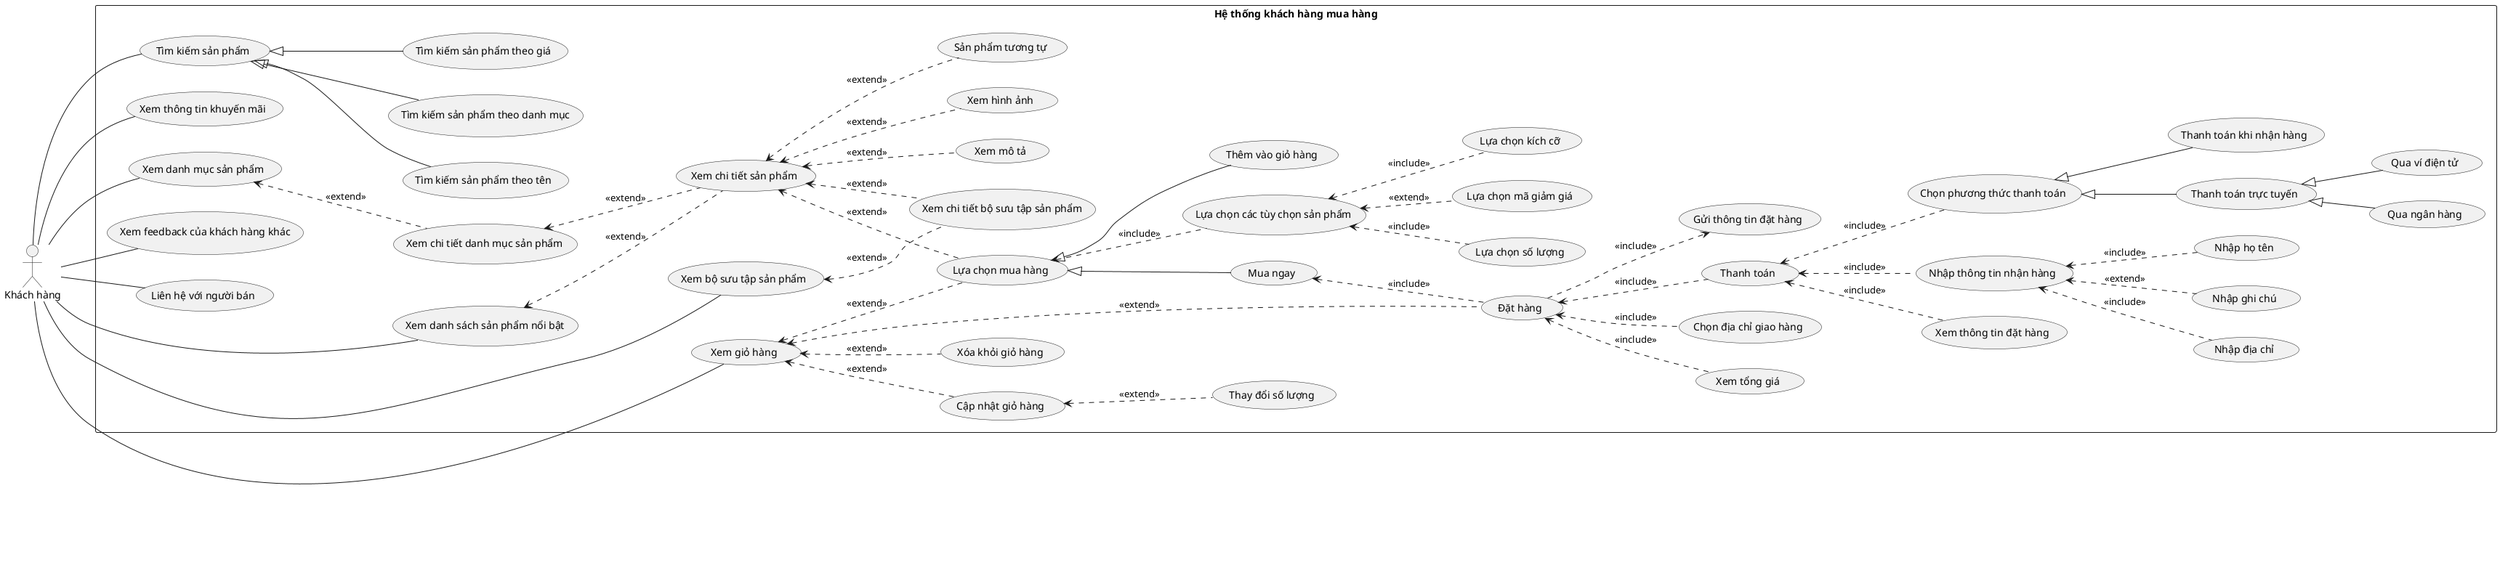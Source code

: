 @startuml Use case Khách hàng
left to right direction
actor "Khách hàng" as KH

rectangle "Hệ thống khách hàng mua hàng" {
    KH -down- (Tìm kiếm sản phẩm)
    KH -down- (Xem danh sách sản phẩm nổi bật)
    KH -down- (Xem thông tin khuyến mãi)
    KH -down- (Xem danh mục sản phẩm)
    KH -down- (Xem bộ sưu tập sản phẩm)
    KH -down- (Xem giỏ hàng)
    KH -down- (Xem feedback của khách hàng khác)
    KH -down- (Liên hệ với người bán)
    (Xem bộ sưu tập sản phẩm) <.down- (Xem chi tiết bộ sưu tập sản phẩm) : <<extend>>
    (Xem chi tiết sản phẩm) <.down- (Xem chi tiết bộ sưu tập sản phẩm) : <<extend>>
    (Tìm kiếm sản phẩm) <|-down- (Tìm kiếm sản phẩm theo danh mục)
    (Tìm kiếm sản phẩm) <|-down- (Tìm kiếm sản phẩm theo giá)
    (Tìm kiếm sản phẩm) <|-down- (Tìm kiếm sản phẩm theo tên)
    (Xem danh sách sản phẩm nổi bật) <.down- (Xem chi tiết sản phẩm) : <<extend>>
    (Xem danh mục sản phẩm) <.down- (Xem chi tiết danh mục sản phẩm) : <<extend>>
    (Xem chi tiết danh mục sản phẩm) <.down- (Xem chi tiết sản phẩm) : <<extend>>
    (Xem chi tiết sản phẩm) <.down- (Xem mô tả) : <<extend>>
    (Xem chi tiết sản phẩm) <.down- (Xem hình ảnh) : <<extend>>
    (Xem chi tiết sản phẩm) <.down- (Sản phẩm tương tự) : <<extend>>
    (Xem chi tiết sản phẩm) <.down- (Lựa chọn mua hàng) : <<extend>>
    (Lựa chọn mua hàng) <|-down- (Thêm vào giỏ hàng)
    (Lựa chọn mua hàng) <|-down- (Mua ngay)
    (Mua ngay) <.down- (Đặt hàng) : <<include>>
    (Lựa chọn mua hàng) <.down- (Lựa chọn các tùy chọn sản phẩm) : <<include>>
    (Lựa chọn các tùy chọn sản phẩm) <.down- (Lựa chọn mã giảm giá) : <<extend>>
    (Lựa chọn các tùy chọn sản phẩm) <.down- (Lựa chọn kích cỡ) : <<include>>
    (Lựa chọn các tùy chọn sản phẩm) <.down- (Lựa chọn số lượng) : <<include>>
    (Xem giỏ hàng) <.down- (Lựa chọn mua hàng) : <<extend>>
    (Xem giỏ hàng) <.down- (Xóa khỏi giỏ hàng) : <<extend>>
    (Xem giỏ hàng) <.down- (Cập nhật giỏ hàng) : <<extend>>
    (Cập nhật giỏ hàng) <.down- (Thay đổi số lượng) : <<extend>>
    (Xem giỏ hàng) <.down- (Đặt hàng) : <<extend>>
    (Đặt hàng) <.down- (Xem tổng giá) : <<include>>
    (Đặt hàng) <.down- (Chọn địa chỉ giao hàng) : <<include>>
    (Đặt hàng) <.down- (Thanh toán) : <<include>>
    (Đặt hàng) -down.> (Gửi thông tin đặt hàng) : <<include>>
    (Thanh toán) <.down- (Xem thông tin đặt hàng) : <<include>>
    (Thanh toán) <.down- (Nhập thông tin nhận hàng) : <<include>>
    (Thanh toán) <.down- (Chọn phương thức thanh toán) : <<include>>
    (Chọn phương thức thanh toán) <|-down- (Thanh toán khi nhận hàng)
    (Chọn phương thức thanh toán) <|-down- (Thanh toán trực tuyến)
    (Thanh toán trực tuyến) <|-down- (Qua ngân hàng)
    (Thanh toán trực tuyến) <|-down- (Qua ví điện tử)
    (Nhập thông tin nhận hàng) <.down- (Nhập họ tên) : <<include>>
    (Nhập thông tin nhận hàng) <.down- (Nhập địa chỉ) : <<include>>
    (Nhập thông tin nhận hàng) <.down- (Nhập ghi chú) : <<extend>>
}

@enduml